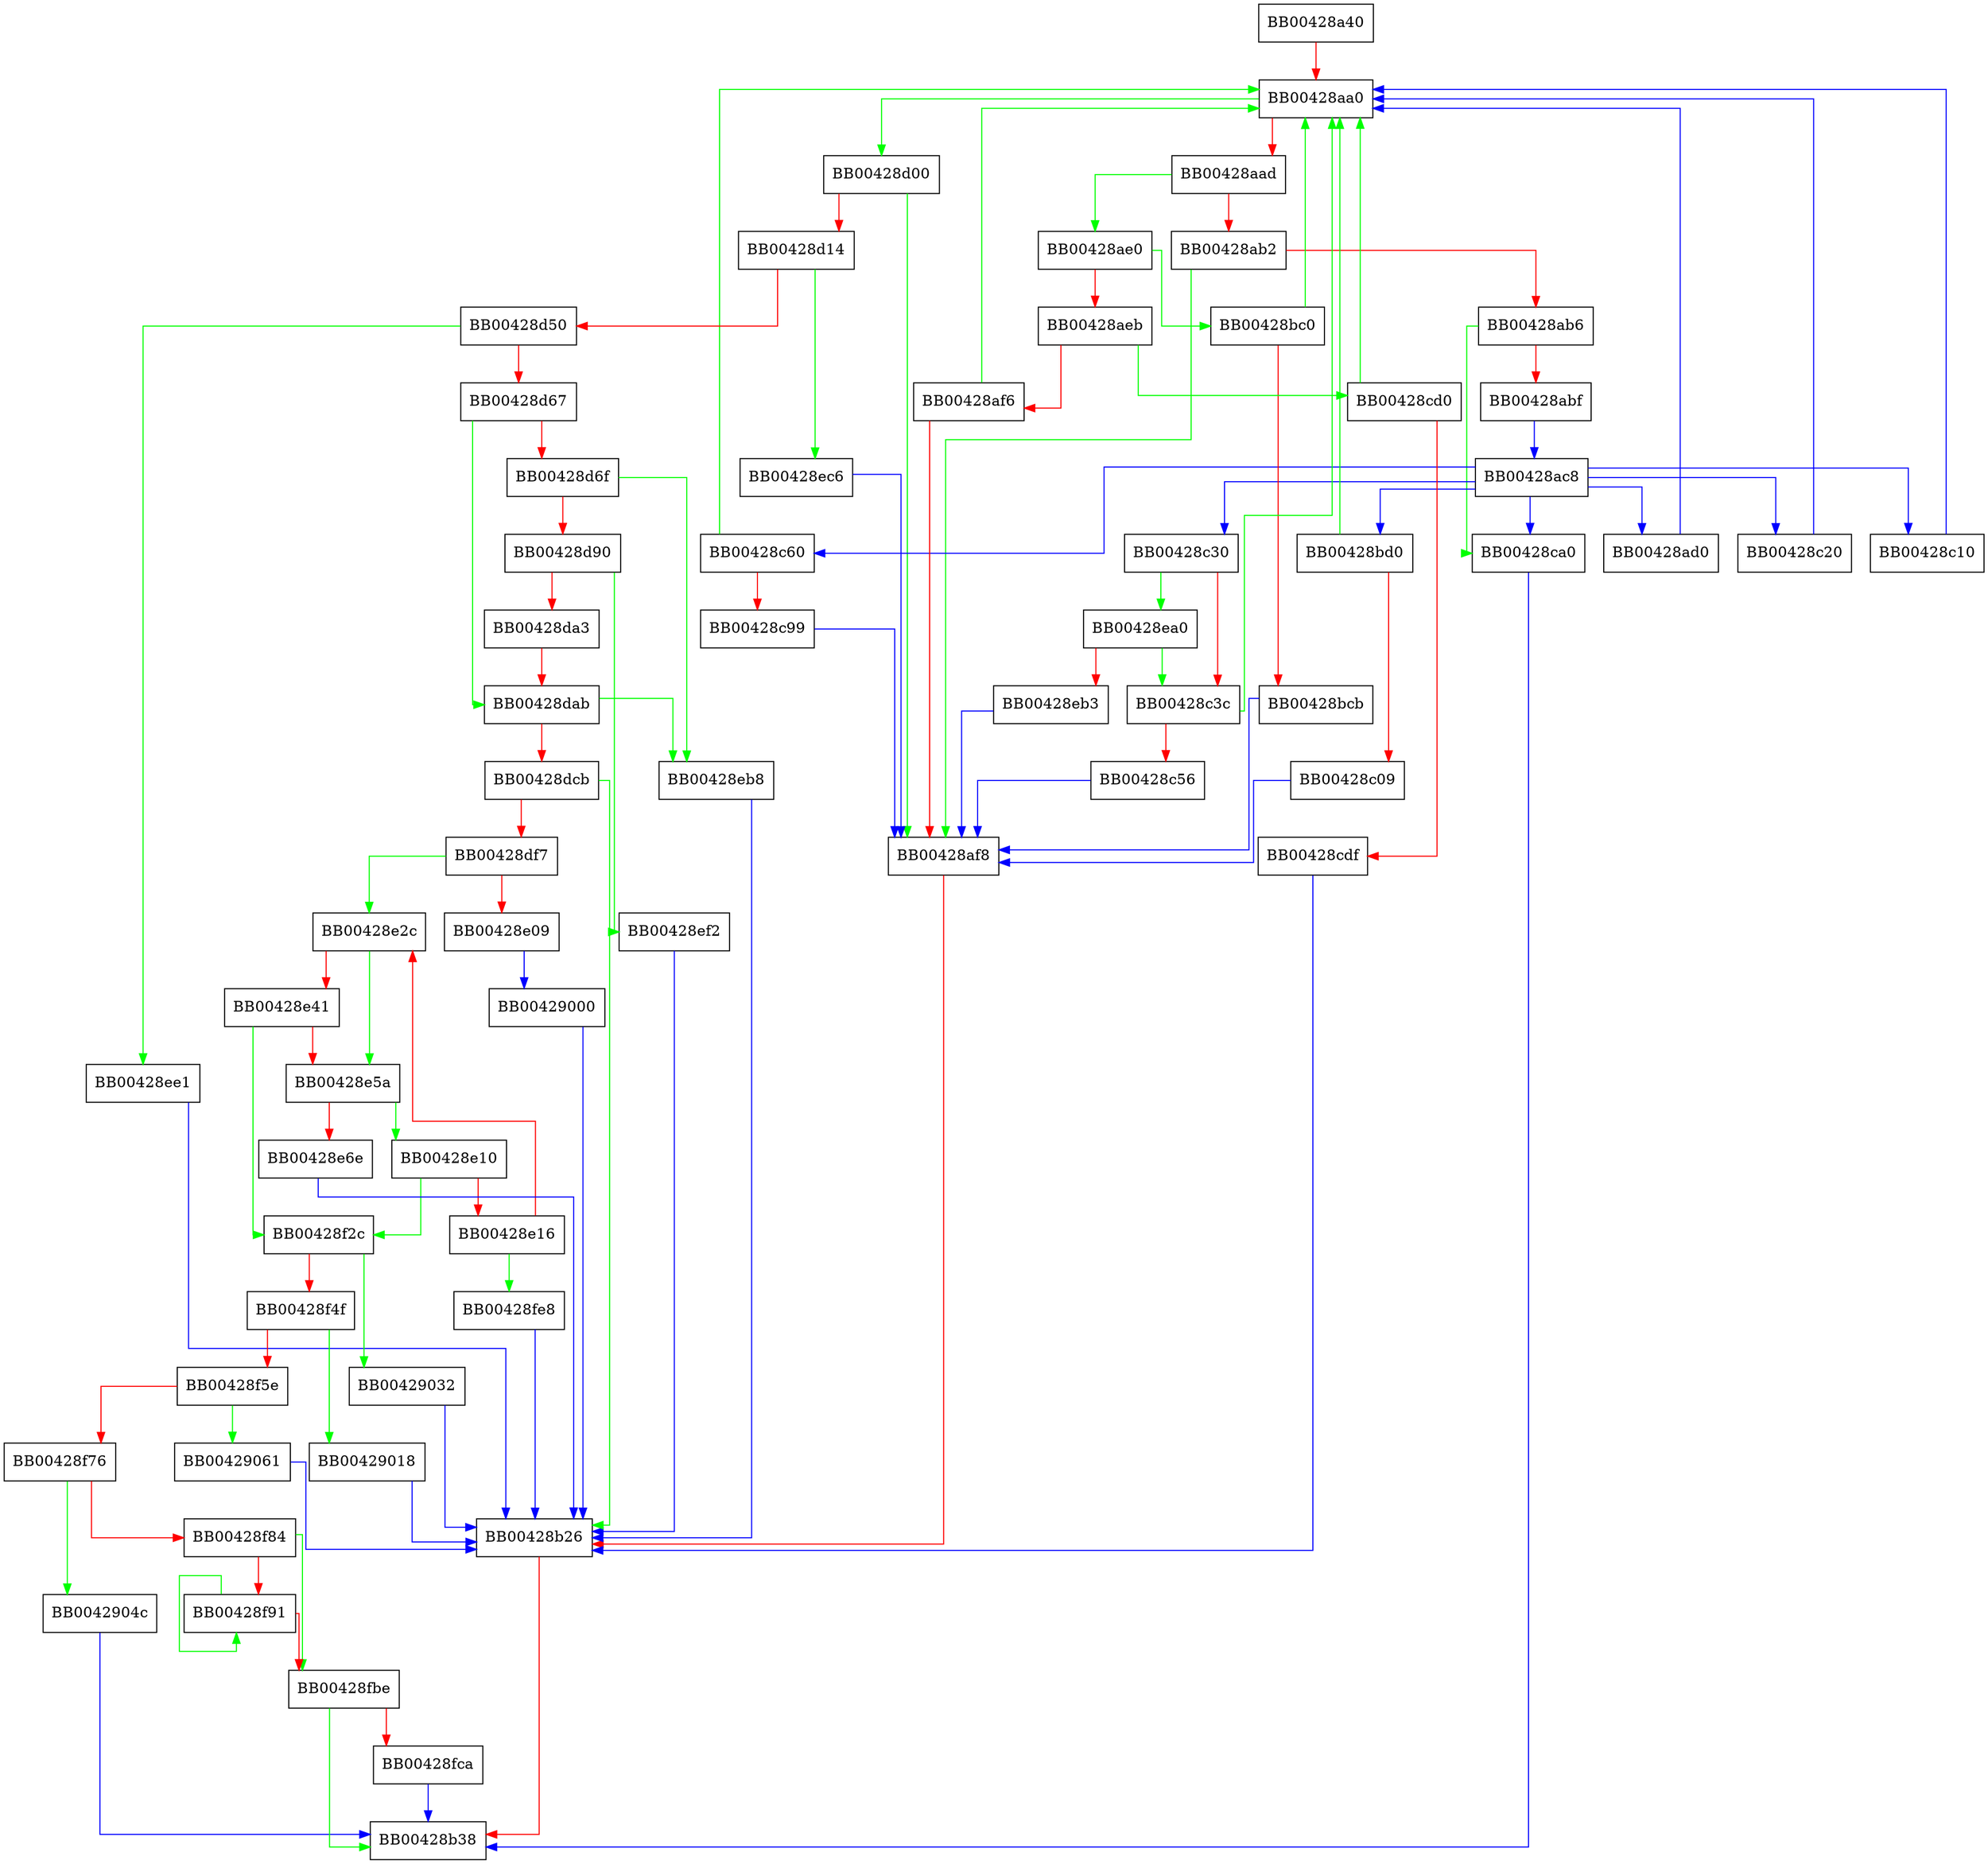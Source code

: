 digraph mac_main {
  node [shape="box"];
  graph [splines=ortho];
  BB00428a40 -> BB00428aa0 [color="red"];
  BB00428aa0 -> BB00428d00 [color="green"];
  BB00428aa0 -> BB00428aad [color="red"];
  BB00428aad -> BB00428ae0 [color="green"];
  BB00428aad -> BB00428ab2 [color="red"];
  BB00428ab2 -> BB00428af8 [color="green"];
  BB00428ab2 -> BB00428ab6 [color="red"];
  BB00428ab6 -> BB00428ca0 [color="green"];
  BB00428ab6 -> BB00428abf [color="red"];
  BB00428abf -> BB00428ac8 [color="blue"];
  BB00428ac8 -> BB00428ca0 [color="blue"];
  BB00428ac8 -> BB00428c30 [color="blue"];
  BB00428ac8 -> BB00428ad0 [color="blue"];
  BB00428ac8 -> BB00428c20 [color="blue"];
  BB00428ac8 -> BB00428c10 [color="blue"];
  BB00428ac8 -> BB00428bd0 [color="blue"];
  BB00428ac8 -> BB00428c60 [color="blue"];
  BB00428ad0 -> BB00428aa0 [color="blue"];
  BB00428ae0 -> BB00428bc0 [color="green"];
  BB00428ae0 -> BB00428aeb [color="red"];
  BB00428aeb -> BB00428cd0 [color="green"];
  BB00428aeb -> BB00428af6 [color="red"];
  BB00428af6 -> BB00428aa0 [color="green"];
  BB00428af6 -> BB00428af8 [color="red"];
  BB00428af8 -> BB00428b26 [color="red"];
  BB00428b26 -> BB00428b38 [color="red"];
  BB00428bc0 -> BB00428aa0 [color="green"];
  BB00428bc0 -> BB00428bcb [color="red"];
  BB00428bcb -> BB00428af8 [color="blue"];
  BB00428bd0 -> BB00428aa0 [color="green"];
  BB00428bd0 -> BB00428c09 [color="red"];
  BB00428c09 -> BB00428af8 [color="blue"];
  BB00428c10 -> BB00428aa0 [color="blue"];
  BB00428c20 -> BB00428aa0 [color="blue"];
  BB00428c30 -> BB00428ea0 [color="green"];
  BB00428c30 -> BB00428c3c [color="red"];
  BB00428c3c -> BB00428aa0 [color="green"];
  BB00428c3c -> BB00428c56 [color="red"];
  BB00428c56 -> BB00428af8 [color="blue"];
  BB00428c60 -> BB00428aa0 [color="green"];
  BB00428c60 -> BB00428c99 [color="red"];
  BB00428c99 -> BB00428af8 [color="blue"];
  BB00428ca0 -> BB00428b38 [color="blue"];
  BB00428cd0 -> BB00428aa0 [color="green"];
  BB00428cd0 -> BB00428cdf [color="red"];
  BB00428cdf -> BB00428b26 [color="blue"];
  BB00428d00 -> BB00428af8 [color="green"];
  BB00428d00 -> BB00428d14 [color="red"];
  BB00428d14 -> BB00428ec6 [color="green"];
  BB00428d14 -> BB00428d50 [color="red"];
  BB00428d50 -> BB00428ee1 [color="green"];
  BB00428d50 -> BB00428d67 [color="red"];
  BB00428d67 -> BB00428dab [color="green"];
  BB00428d67 -> BB00428d6f [color="red"];
  BB00428d6f -> BB00428eb8 [color="green"];
  BB00428d6f -> BB00428d90 [color="red"];
  BB00428d90 -> BB00428ef2 [color="green"];
  BB00428d90 -> BB00428da3 [color="red"];
  BB00428da3 -> BB00428dab [color="red"];
  BB00428dab -> BB00428eb8 [color="green"];
  BB00428dab -> BB00428dcb [color="red"];
  BB00428dcb -> BB00428b26 [color="green"];
  BB00428dcb -> BB00428df7 [color="red"];
  BB00428df7 -> BB00428e2c [color="green"];
  BB00428df7 -> BB00428e09 [color="red"];
  BB00428e09 -> BB00429000 [color="blue"];
  BB00428e10 -> BB00428f2c [color="green"];
  BB00428e10 -> BB00428e16 [color="red"];
  BB00428e16 -> BB00428fe8 [color="green"];
  BB00428e16 -> BB00428e2c [color="red"];
  BB00428e2c -> BB00428e5a [color="green"];
  BB00428e2c -> BB00428e41 [color="red"];
  BB00428e41 -> BB00428f2c [color="green"];
  BB00428e41 -> BB00428e5a [color="red"];
  BB00428e5a -> BB00428e10 [color="green"];
  BB00428e5a -> BB00428e6e [color="red"];
  BB00428e6e -> BB00428b26 [color="blue"];
  BB00428ea0 -> BB00428c3c [color="green"];
  BB00428ea0 -> BB00428eb3 [color="red"];
  BB00428eb3 -> BB00428af8 [color="blue"];
  BB00428eb8 -> BB00428b26 [color="blue"];
  BB00428ec6 -> BB00428af8 [color="blue"];
  BB00428ee1 -> BB00428b26 [color="blue"];
  BB00428ef2 -> BB00428b26 [color="blue"];
  BB00428f2c -> BB00429032 [color="green"];
  BB00428f2c -> BB00428f4f [color="red"];
  BB00428f4f -> BB00429018 [color="green"];
  BB00428f4f -> BB00428f5e [color="red"];
  BB00428f5e -> BB00429061 [color="green"];
  BB00428f5e -> BB00428f76 [color="red"];
  BB00428f76 -> BB0042904c [color="green"];
  BB00428f76 -> BB00428f84 [color="red"];
  BB00428f84 -> BB00428fbe [color="green"];
  BB00428f84 -> BB00428f91 [color="red"];
  BB00428f91 -> BB00428f91 [color="green"];
  BB00428f91 -> BB00428fbe [color="red"];
  BB00428fbe -> BB00428b38 [color="green"];
  BB00428fbe -> BB00428fca [color="red"];
  BB00428fca -> BB00428b38 [color="blue"];
  BB00428fe8 -> BB00428b26 [color="blue"];
  BB00429000 -> BB00428b26 [color="blue"];
  BB00429018 -> BB00428b26 [color="blue"];
  BB00429032 -> BB00428b26 [color="blue"];
  BB0042904c -> BB00428b38 [color="blue"];
  BB00429061 -> BB00428b26 [color="blue"];
}